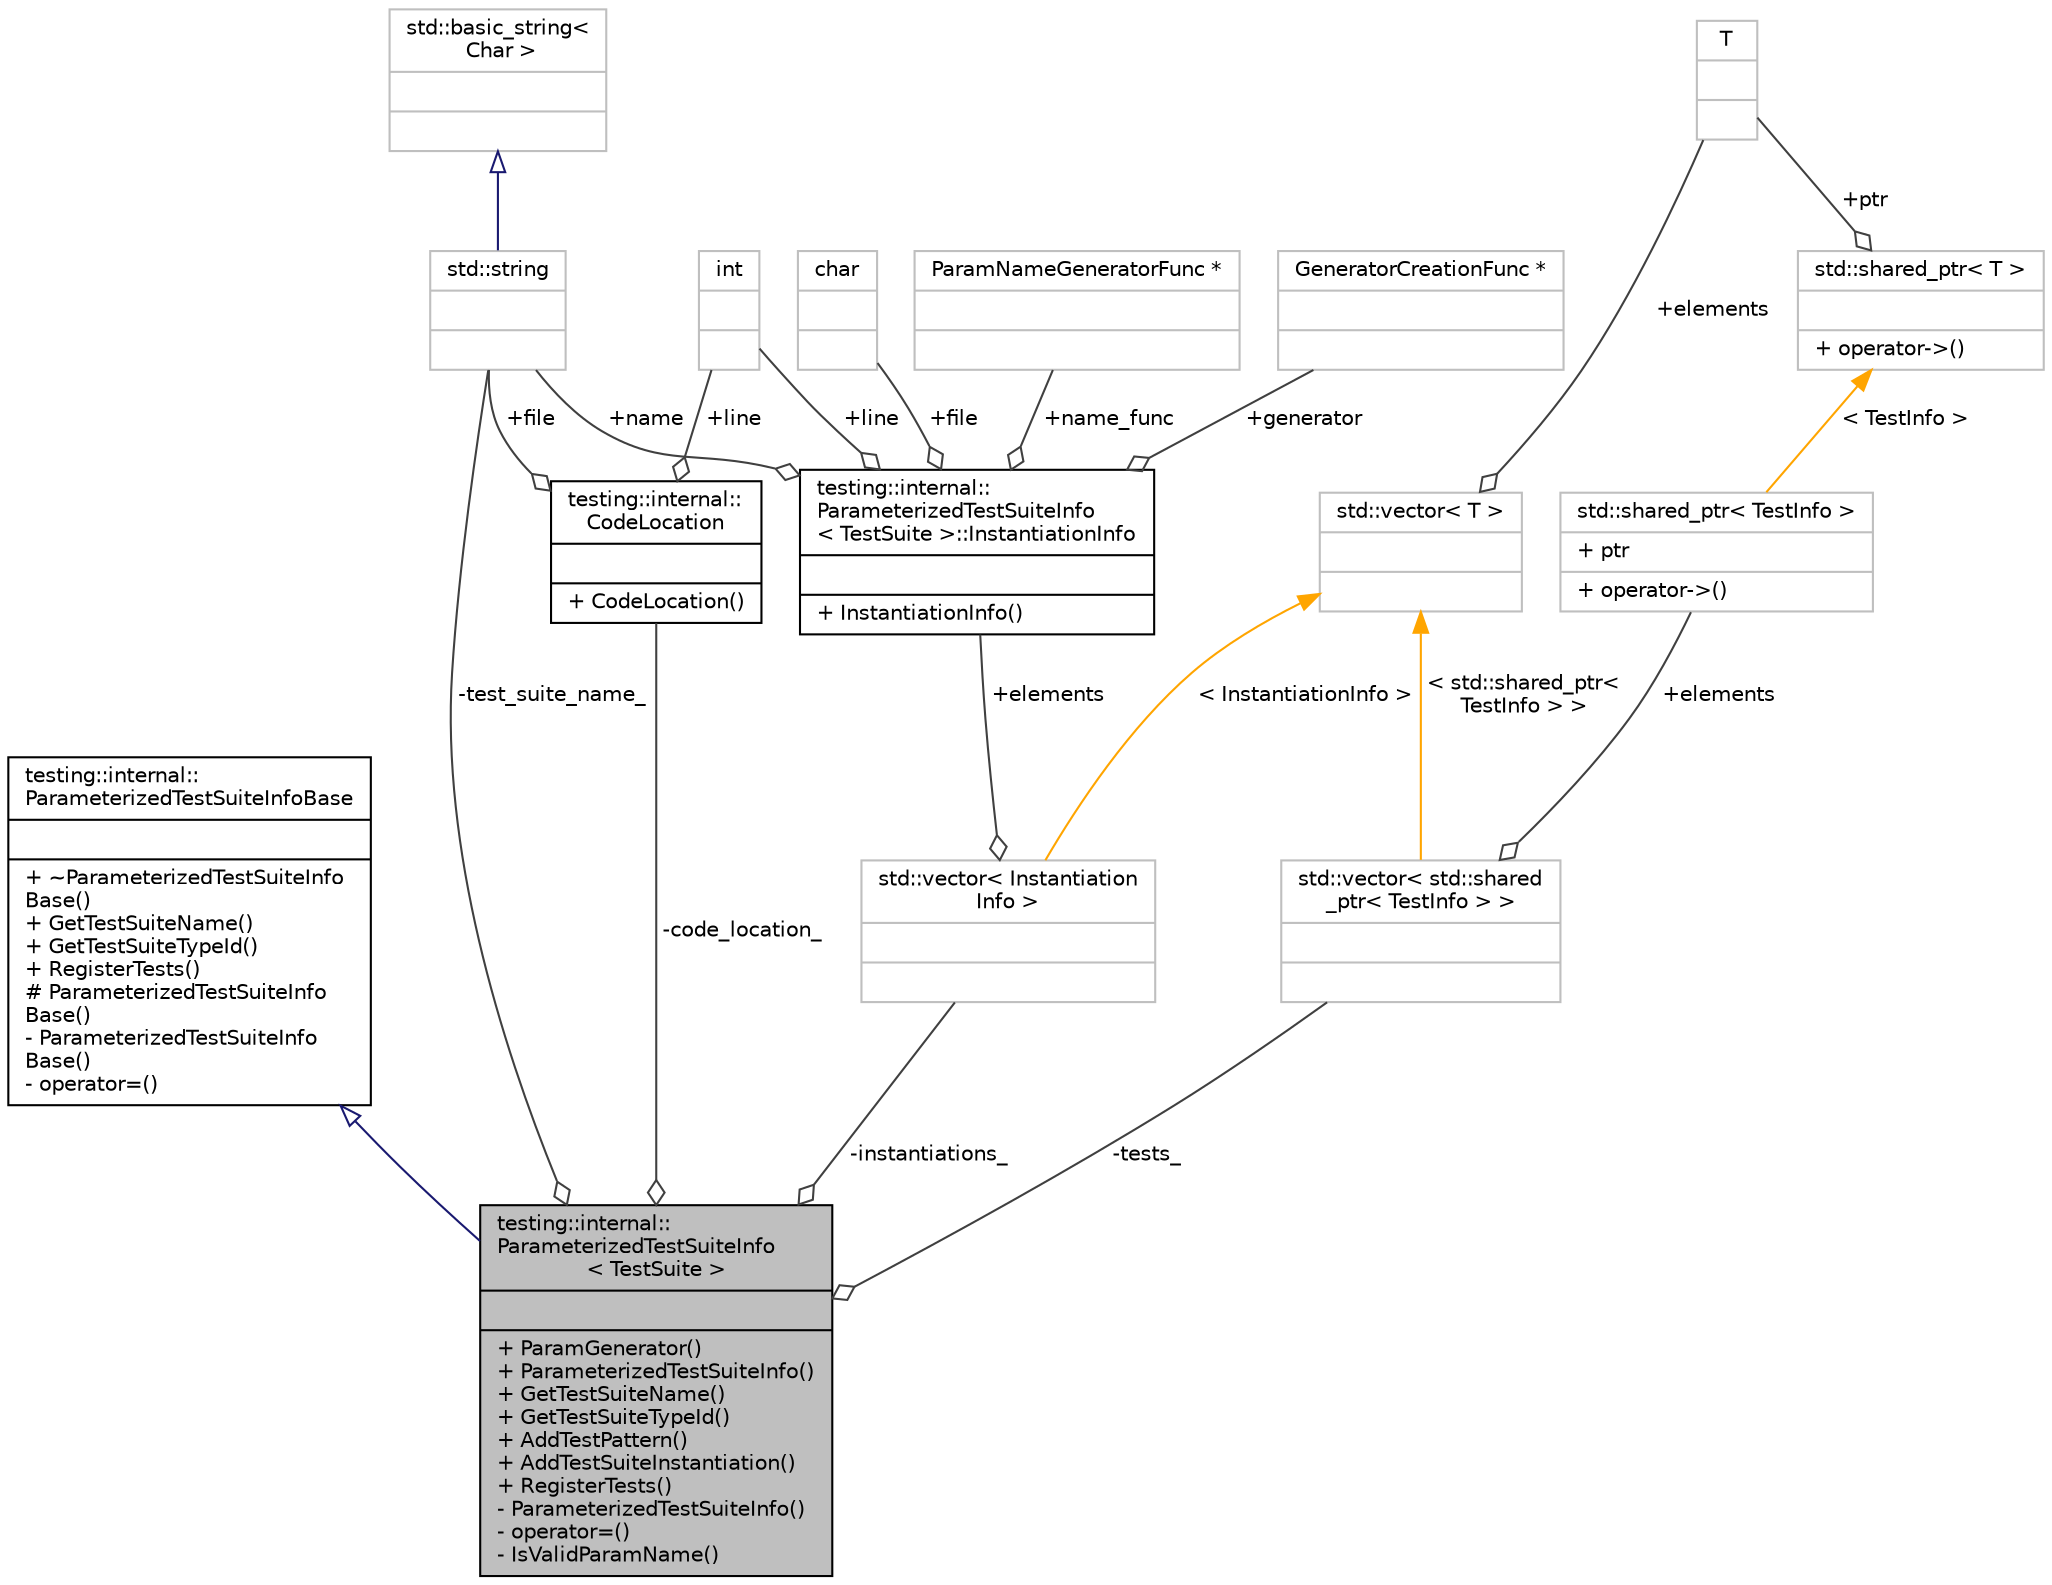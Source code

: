 digraph "testing::internal::ParameterizedTestSuiteInfo&lt; TestSuite &gt;"
{
 // LATEX_PDF_SIZE
  bgcolor="transparent";
  edge [fontname="Helvetica",fontsize="10",labelfontname="Helvetica",labelfontsize="10"];
  node [fontname="Helvetica",fontsize="10",shape=record];
  Node1 [label="{testing::internal::\lParameterizedTestSuiteInfo\l\< TestSuite \>\n||+ ParamGenerator()\l+ ParameterizedTestSuiteInfo()\l+ GetTestSuiteName()\l+ GetTestSuiteTypeId()\l+ AddTestPattern()\l+ AddTestSuiteInstantiation()\l+ RegisterTests()\l- ParameterizedTestSuiteInfo()\l- operator=()\l- IsValidParamName()\l}",height=0.2,width=0.4,color="black", fillcolor="grey75", style="filled", fontcolor="black",tooltip=" "];
  Node2 -> Node1 [dir="back",color="midnightblue",fontsize="10",style="solid",arrowtail="onormal",fontname="Helvetica"];
  Node2 [label="{testing::internal::\lParameterizedTestSuiteInfoBase\n||+ ~ParameterizedTestSuiteInfo\lBase()\l+ GetTestSuiteName()\l+ GetTestSuiteTypeId()\l+ RegisterTests()\l# ParameterizedTestSuiteInfo\lBase()\l- ParameterizedTestSuiteInfo\lBase()\l- operator=()\l}",height=0.2,width=0.4,color="black",URL="$classtesting_1_1internal_1_1ParameterizedTestSuiteInfoBase.html",tooltip=" "];
  Node3 -> Node1 [color="grey25",fontsize="10",style="solid",label=" -instantiations_" ,arrowhead="odiamond",fontname="Helvetica"];
  Node3 [label="{std::vector\< Instantiation\lInfo \>\n||}",height=0.2,width=0.4,color="grey75",tooltip=" "];
  Node4 -> Node3 [color="grey25",fontsize="10",style="solid",label=" +elements" ,arrowhead="odiamond",fontname="Helvetica"];
  Node4 [label="{testing::internal::\lParameterizedTestSuiteInfo\l\< TestSuite \>::InstantiationInfo\n||+ InstantiationInfo()\l}",height=0.2,width=0.4,color="black",URL="$structtesting_1_1internal_1_1ParameterizedTestSuiteInfo_1_1InstantiationInfo.html",tooltip=" "];
  Node5 -> Node4 [color="grey25",fontsize="10",style="solid",label=" +file" ,arrowhead="odiamond",fontname="Helvetica"];
  Node5 [label="{char\n||}",height=0.2,width=0.4,color="grey75",tooltip=" "];
  Node6 -> Node4 [color="grey25",fontsize="10",style="solid",label=" +line" ,arrowhead="odiamond",fontname="Helvetica"];
  Node6 [label="{int\n||}",height=0.2,width=0.4,color="grey75",tooltip=" "];
  Node7 -> Node4 [color="grey25",fontsize="10",style="solid",label=" +name" ,arrowhead="odiamond",fontname="Helvetica"];
  Node7 [label="{std::string\n||}",height=0.2,width=0.4,color="grey75",tooltip=" "];
  Node8 -> Node7 [dir="back",color="midnightblue",fontsize="10",style="solid",arrowtail="onormal",fontname="Helvetica"];
  Node8 [label="{std::basic_string\<\l Char \>\n||}",height=0.2,width=0.4,color="grey75",tooltip=" "];
  Node9 -> Node4 [color="grey25",fontsize="10",style="solid",label=" +name_func" ,arrowhead="odiamond",fontname="Helvetica"];
  Node9 [label="{ParamNameGeneratorFunc *\n||}",height=0.2,width=0.4,color="grey75",tooltip=" "];
  Node10 -> Node4 [color="grey25",fontsize="10",style="solid",label=" +generator" ,arrowhead="odiamond",fontname="Helvetica"];
  Node10 [label="{GeneratorCreationFunc *\n||}",height=0.2,width=0.4,color="grey75",tooltip=" "];
  Node11 -> Node3 [dir="back",color="orange",fontsize="10",style="solid",label=" \< InstantiationInfo \>" ,fontname="Helvetica"];
  Node11 [label="{std::vector\< T \>\n||}",height=0.2,width=0.4,color="grey75",tooltip=" "];
  Node12 -> Node11 [color="grey25",fontsize="10",style="solid",label=" +elements" ,arrowhead="odiamond",fontname="Helvetica"];
  Node12 [label="{T\n||}",height=0.2,width=0.4,color="grey75",tooltip=" "];
  Node13 -> Node1 [color="grey25",fontsize="10",style="solid",label=" -code_location_" ,arrowhead="odiamond",fontname="Helvetica"];
  Node13 [label="{testing::internal::\lCodeLocation\n||+ CodeLocation()\l}",height=0.2,width=0.4,color="black",URL="$structtesting_1_1internal_1_1CodeLocation.html",tooltip=" "];
  Node6 -> Node13 [color="grey25",fontsize="10",style="solid",label=" +line" ,arrowhead="odiamond",fontname="Helvetica"];
  Node7 -> Node13 [color="grey25",fontsize="10",style="solid",label=" +file" ,arrowhead="odiamond",fontname="Helvetica"];
  Node14 -> Node1 [color="grey25",fontsize="10",style="solid",label=" -tests_" ,arrowhead="odiamond",fontname="Helvetica"];
  Node14 [label="{std::vector\< std::shared\l_ptr\< TestInfo \> \>\n||}",height=0.2,width=0.4,color="grey75",tooltip=" "];
  Node15 -> Node14 [color="grey25",fontsize="10",style="solid",label=" +elements" ,arrowhead="odiamond",fontname="Helvetica"];
  Node15 [label="{std::shared_ptr\< TestInfo \>\n|+ ptr\l|+ operator-\>()\l}",height=0.2,width=0.4,color="grey75",tooltip=" "];
  Node16 -> Node15 [dir="back",color="orange",fontsize="10",style="solid",label=" \< TestInfo \>" ,fontname="Helvetica"];
  Node16 [label="{std::shared_ptr\< T \>\n||+ operator-\>()\l}",height=0.2,width=0.4,color="grey75",tooltip=" "];
  Node12 -> Node16 [color="grey25",fontsize="10",style="solid",label=" +ptr" ,arrowhead="odiamond",fontname="Helvetica"];
  Node11 -> Node14 [dir="back",color="orange",fontsize="10",style="solid",label=" \< std::shared_ptr\<\l TestInfo \> \>" ,fontname="Helvetica"];
  Node7 -> Node1 [color="grey25",fontsize="10",style="solid",label=" -test_suite_name_" ,arrowhead="odiamond",fontname="Helvetica"];
}
